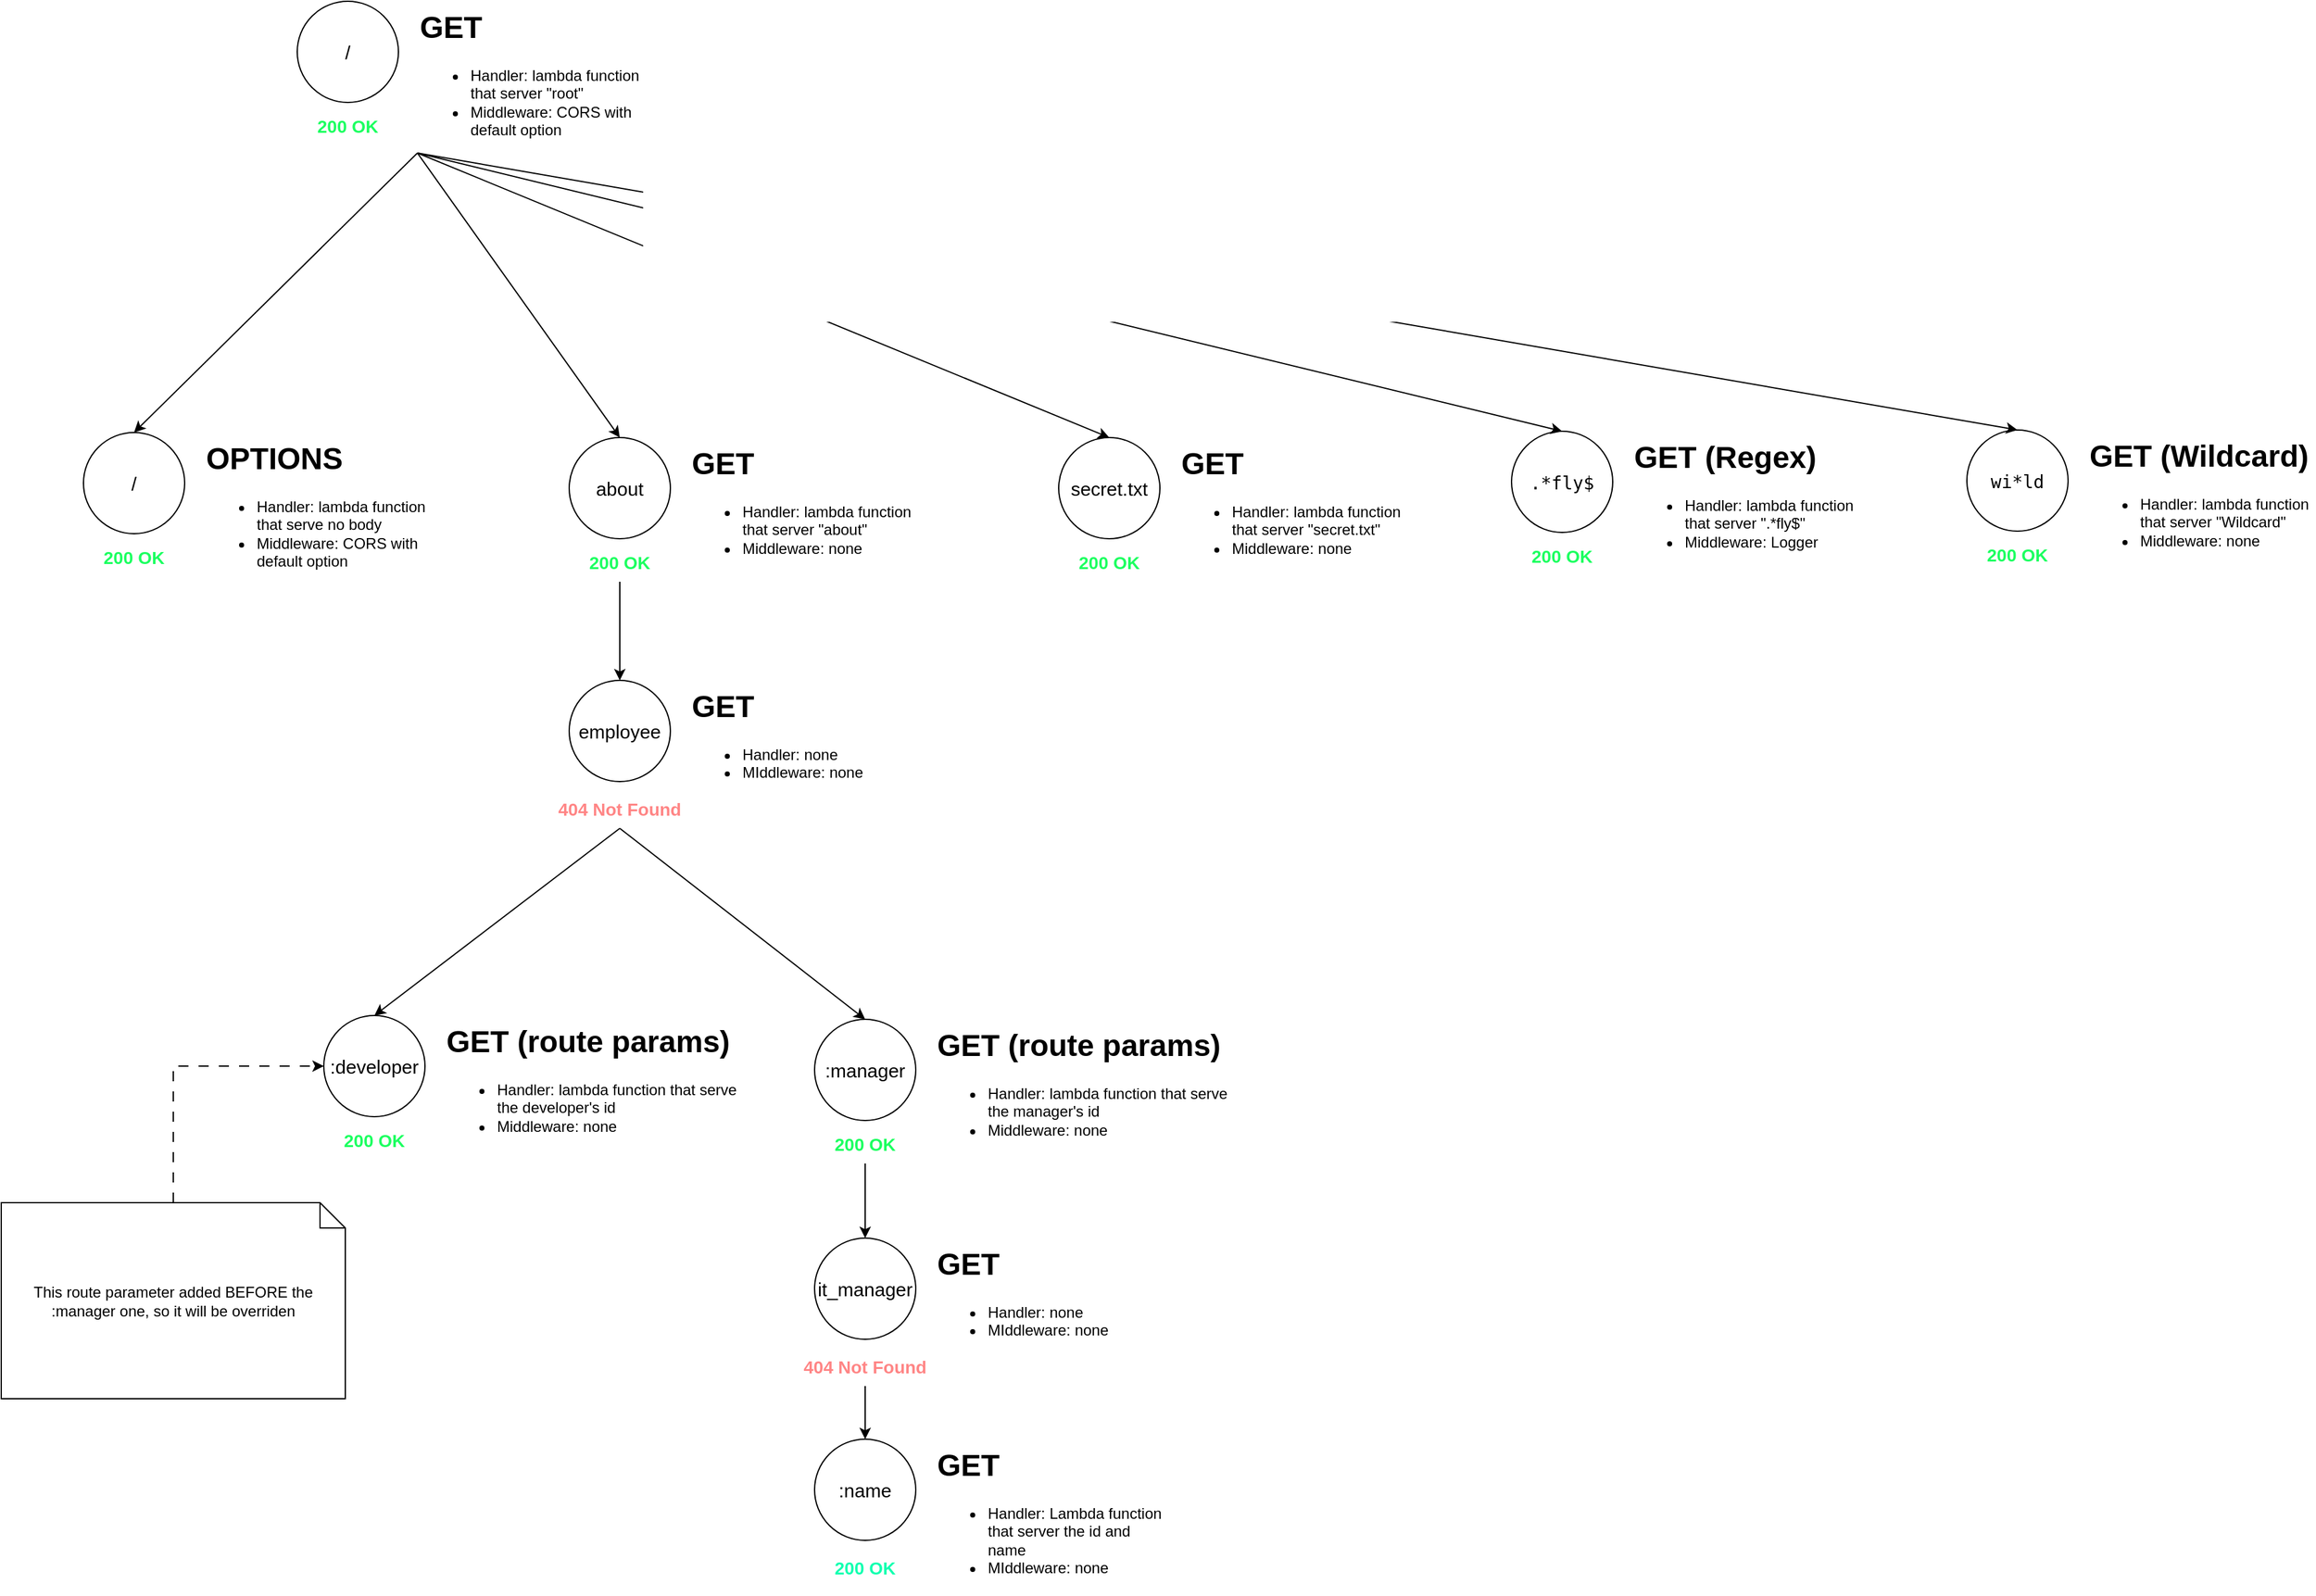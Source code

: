 <mxfile version="22.1.22" type="embed">
  <diagram name="Page-1" id="SDRb4YFNsGk45wdIbY23">
    <mxGraphModel dx="1163" dy="1086" grid="0" gridSize="10" guides="1" tooltips="1" connect="1" arrows="1" fold="1" page="0" pageScale="1" pageWidth="850" pageHeight="1100" math="0" shadow="0">
      <root>
        <mxCell id="0" />
        <mxCell id="1" parent="0" />
        <mxCell id="ccWXPORAwtu8OSCdYwlX-6" value="" style="group" parent="1" connectable="0" vertex="1">
          <mxGeometry x="388" y="230" width="275" height="120" as="geometry" />
        </mxCell>
        <mxCell id="ccWXPORAwtu8OSCdYwlX-1" value="/" style="ellipse;whiteSpace=wrap;html=1;aspect=fixed;fontSize=15;" parent="ccWXPORAwtu8OSCdYwlX-6" vertex="1">
          <mxGeometry width="80" height="80" as="geometry" />
        </mxCell>
        <mxCell id="ccWXPORAwtu8OSCdYwlX-4" value="&lt;h1 style=&quot;margin-top: 0px;&quot;&gt;GET&lt;/h1&gt;&lt;p&gt;&lt;/p&gt;&lt;ul&gt;&lt;li&gt;Handler: lambda function that server &quot;root&quot;&lt;/li&gt;&lt;li&gt;Middleware: CORS with default option&lt;/li&gt;&lt;/ul&gt;&lt;p&gt;&lt;/p&gt;" style="text;html=1;whiteSpace=wrap;overflow=hidden;rounded=0;" parent="ccWXPORAwtu8OSCdYwlX-6" vertex="1">
          <mxGeometry x="95" width="180" height="120" as="geometry" />
        </mxCell>
        <mxCell id="ccWXPORAwtu8OSCdYwlX-5" value="200 OK" style="text;html=1;align=center;verticalAlign=middle;whiteSpace=wrap;rounded=0;fontColor=#1CFF60;fontStyle=1;fontSize=14;" parent="ccWXPORAwtu8OSCdYwlX-6" vertex="1">
          <mxGeometry x="10" y="84" width="60" height="30" as="geometry" />
        </mxCell>
        <mxCell id="ccWXPORAwtu8OSCdYwlX-7" value="" style="group" parent="1" connectable="0" vertex="1">
          <mxGeometry x="219" y="571" width="275" height="120" as="geometry" />
        </mxCell>
        <mxCell id="ccWXPORAwtu8OSCdYwlX-8" value="/" style="ellipse;whiteSpace=wrap;html=1;aspect=fixed;fontSize=15;" parent="ccWXPORAwtu8OSCdYwlX-7" vertex="1">
          <mxGeometry width="80" height="80" as="geometry" />
        </mxCell>
        <mxCell id="ccWXPORAwtu8OSCdYwlX-9" value="&lt;h1 style=&quot;margin-top: 0px;&quot;&gt;OPTIONS&lt;/h1&gt;&lt;p&gt;&lt;/p&gt;&lt;ul&gt;&lt;li&gt;Handler: lambda function that serve no body&lt;/li&gt;&lt;li&gt;Middleware: CORS with default option&lt;/li&gt;&lt;/ul&gt;&lt;p&gt;&lt;/p&gt;" style="text;html=1;whiteSpace=wrap;overflow=hidden;rounded=0;" parent="ccWXPORAwtu8OSCdYwlX-7" vertex="1">
          <mxGeometry x="95" width="180" height="120" as="geometry" />
        </mxCell>
        <mxCell id="ccWXPORAwtu8OSCdYwlX-10" value="200 OK" style="text;html=1;align=center;verticalAlign=middle;whiteSpace=wrap;rounded=0;fontColor=#1CFF60;fontStyle=1;fontSize=14;" parent="ccWXPORAwtu8OSCdYwlX-7" vertex="1">
          <mxGeometry x="10" y="84" width="60" height="30" as="geometry" />
        </mxCell>
        <mxCell id="ccWXPORAwtu8OSCdYwlX-12" value="" style="endArrow=classic;html=1;rounded=0;entryX=0.5;entryY=0;entryDx=0;entryDy=0;exitX=0;exitY=1;exitDx=0;exitDy=0;" parent="1" source="ccWXPORAwtu8OSCdYwlX-4" target="ccWXPORAwtu8OSCdYwlX-8" edge="1">
          <mxGeometry width="50" height="50" relative="1" as="geometry">
            <mxPoint x="398" y="456" as="sourcePoint" />
            <mxPoint x="448" y="406" as="targetPoint" />
          </mxGeometry>
        </mxCell>
        <mxCell id="ccWXPORAwtu8OSCdYwlX-13" value="" style="group" parent="1" connectable="0" vertex="1">
          <mxGeometry x="603" y="575" width="275" height="120" as="geometry" />
        </mxCell>
        <mxCell id="ccWXPORAwtu8OSCdYwlX-14" value="about" style="ellipse;whiteSpace=wrap;html=1;aspect=fixed;fontSize=15;" parent="ccWXPORAwtu8OSCdYwlX-13" vertex="1">
          <mxGeometry width="80" height="80" as="geometry" />
        </mxCell>
        <mxCell id="ccWXPORAwtu8OSCdYwlX-15" value="&lt;h1 style=&quot;margin-top: 0px;&quot;&gt;GET&lt;/h1&gt;&lt;p&gt;&lt;/p&gt;&lt;ul&gt;&lt;li&gt;Handler: lambda function that server &quot;about&quot;&lt;/li&gt;&lt;li&gt;Middleware: none&lt;/li&gt;&lt;/ul&gt;&lt;p&gt;&lt;/p&gt;" style="text;html=1;whiteSpace=wrap;overflow=hidden;rounded=0;" parent="ccWXPORAwtu8OSCdYwlX-13" vertex="1">
          <mxGeometry x="95" width="180" height="120" as="geometry" />
        </mxCell>
        <mxCell id="ccWXPORAwtu8OSCdYwlX-16" value="200 OK" style="text;html=1;align=center;verticalAlign=middle;whiteSpace=wrap;rounded=0;fontColor=#1CFF60;fontStyle=1;fontSize=14;" parent="ccWXPORAwtu8OSCdYwlX-13" vertex="1">
          <mxGeometry x="10" y="84" width="60" height="30" as="geometry" />
        </mxCell>
        <mxCell id="ccWXPORAwtu8OSCdYwlX-17" value="" style="endArrow=classic;html=1;rounded=0;entryX=0.5;entryY=0;entryDx=0;entryDy=0;exitX=0;exitY=1;exitDx=0;exitDy=0;" parent="1" source="ccWXPORAwtu8OSCdYwlX-4" target="ccWXPORAwtu8OSCdYwlX-14" edge="1">
          <mxGeometry width="50" height="50" relative="1" as="geometry">
            <mxPoint x="493" y="360" as="sourcePoint" />
            <mxPoint x="272" y="590" as="targetPoint" />
          </mxGeometry>
        </mxCell>
        <mxCell id="ccWXPORAwtu8OSCdYwlX-18" value="" style="group" parent="1" connectable="0" vertex="1">
          <mxGeometry x="990" y="575" width="275" height="120" as="geometry" />
        </mxCell>
        <mxCell id="ccWXPORAwtu8OSCdYwlX-19" value="secret.txt" style="ellipse;whiteSpace=wrap;html=1;aspect=fixed;fontSize=15;" parent="ccWXPORAwtu8OSCdYwlX-18" vertex="1">
          <mxGeometry width="80" height="80" as="geometry" />
        </mxCell>
        <mxCell id="ccWXPORAwtu8OSCdYwlX-20" value="&lt;h1 style=&quot;margin-top: 0px;&quot;&gt;GET&lt;/h1&gt;&lt;p&gt;&lt;/p&gt;&lt;ul&gt;&lt;li&gt;Handler: lambda function that server &quot;secret.txt&quot;&lt;/li&gt;&lt;li&gt;Middleware: none&lt;/li&gt;&lt;/ul&gt;&lt;p&gt;&lt;/p&gt;" style="text;html=1;whiteSpace=wrap;overflow=hidden;rounded=0;" parent="ccWXPORAwtu8OSCdYwlX-18" vertex="1">
          <mxGeometry x="95" width="180" height="120" as="geometry" />
        </mxCell>
        <mxCell id="ccWXPORAwtu8OSCdYwlX-21" value="200 OK" style="text;html=1;align=center;verticalAlign=middle;whiteSpace=wrap;rounded=0;fontColor=#1CFF60;fontStyle=1;fontSize=14;" parent="ccWXPORAwtu8OSCdYwlX-18" vertex="1">
          <mxGeometry x="10" y="84" width="60" height="30" as="geometry" />
        </mxCell>
        <mxCell id="ccWXPORAwtu8OSCdYwlX-22" value="" style="endArrow=classic;html=1;rounded=0;entryX=0.5;entryY=0;entryDx=0;entryDy=0;exitX=0;exitY=1;exitDx=0;exitDy=0;" parent="1" source="ccWXPORAwtu8OSCdYwlX-4" target="ccWXPORAwtu8OSCdYwlX-19" edge="1">
          <mxGeometry width="50" height="50" relative="1" as="geometry">
            <mxPoint x="493" y="360" as="sourcePoint" />
            <mxPoint x="653" y="585" as="targetPoint" />
          </mxGeometry>
        </mxCell>
        <mxCell id="ccWXPORAwtu8OSCdYwlX-23" value="" style="group" parent="1" connectable="0" vertex="1">
          <mxGeometry x="409" y="1032" width="330" height="120" as="geometry" />
        </mxCell>
        <mxCell id="ccWXPORAwtu8OSCdYwlX-24" value=":developer" style="ellipse;whiteSpace=wrap;html=1;aspect=fixed;fontSize=15;" parent="ccWXPORAwtu8OSCdYwlX-23" vertex="1">
          <mxGeometry width="80" height="80" as="geometry" />
        </mxCell>
        <mxCell id="ccWXPORAwtu8OSCdYwlX-25" value="&lt;h1 style=&quot;margin-top: 0px;&quot;&gt;GET (route params)&lt;/h1&gt;&lt;p&gt;&lt;/p&gt;&lt;ul&gt;&lt;li&gt;Handler: lambda function that serve the developer&#39;s id&lt;/li&gt;&lt;li&gt;Middleware: none&lt;/li&gt;&lt;/ul&gt;&lt;p&gt;&lt;/p&gt;" style="text;html=1;whiteSpace=wrap;overflow=hidden;rounded=0;" parent="ccWXPORAwtu8OSCdYwlX-23" vertex="1">
          <mxGeometry x="95" width="235" height="120" as="geometry" />
        </mxCell>
        <mxCell id="ccWXPORAwtu8OSCdYwlX-26" value="200 OK" style="text;html=1;align=center;verticalAlign=middle;whiteSpace=wrap;rounded=0;fontColor=#1CFF60;fontStyle=1;fontSize=14;" parent="ccWXPORAwtu8OSCdYwlX-23" vertex="1">
          <mxGeometry x="10" y="84" width="60" height="30" as="geometry" />
        </mxCell>
        <mxCell id="ccWXPORAwtu8OSCdYwlX-28" value="" style="group" parent="1" connectable="0" vertex="1">
          <mxGeometry x="797" y="1035" width="330" height="120" as="geometry" />
        </mxCell>
        <mxCell id="ccWXPORAwtu8OSCdYwlX-29" value=":manager" style="ellipse;whiteSpace=wrap;html=1;aspect=fixed;fontSize=15;" parent="ccWXPORAwtu8OSCdYwlX-28" vertex="1">
          <mxGeometry width="80" height="80" as="geometry" />
        </mxCell>
        <mxCell id="ccWXPORAwtu8OSCdYwlX-30" value="&lt;h1 style=&quot;margin-top: 0px;&quot;&gt;GET (route params)&lt;/h1&gt;&lt;p&gt;&lt;/p&gt;&lt;ul&gt;&lt;li&gt;Handler: lambda function that serve the manager&#39;s id&lt;/li&gt;&lt;li&gt;Middleware: none&lt;/li&gt;&lt;/ul&gt;&lt;p&gt;&lt;/p&gt;" style="text;html=1;whiteSpace=wrap;overflow=hidden;rounded=0;" parent="ccWXPORAwtu8OSCdYwlX-28" vertex="1">
          <mxGeometry x="95" width="235" height="120" as="geometry" />
        </mxCell>
        <mxCell id="ccWXPORAwtu8OSCdYwlX-31" value="200 OK" style="text;html=1;align=center;verticalAlign=middle;whiteSpace=wrap;rounded=0;fontColor=#1CFF60;fontStyle=1;fontSize=14;" parent="ccWXPORAwtu8OSCdYwlX-28" vertex="1">
          <mxGeometry x="10" y="84" width="60" height="30" as="geometry" />
        </mxCell>
        <mxCell id="ccWXPORAwtu8OSCdYwlX-32" value="" style="group" parent="1" connectable="0" vertex="1">
          <mxGeometry x="603" y="767" width="275" height="120" as="geometry" />
        </mxCell>
        <mxCell id="ccWXPORAwtu8OSCdYwlX-33" value="employee" style="ellipse;whiteSpace=wrap;html=1;aspect=fixed;fontSize=15;" parent="ccWXPORAwtu8OSCdYwlX-32" vertex="1">
          <mxGeometry width="80" height="80" as="geometry" />
        </mxCell>
        <mxCell id="ccWXPORAwtu8OSCdYwlX-34" value="&lt;h1 style=&quot;margin-top: 0px;&quot;&gt;GET&lt;/h1&gt;&lt;p&gt;&lt;/p&gt;&lt;ul&gt;&lt;li&gt;Handler: none&lt;/li&gt;&lt;li&gt;MIddleware: none&lt;/li&gt;&lt;/ul&gt;&lt;p&gt;&lt;/p&gt;" style="text;html=1;whiteSpace=wrap;overflow=hidden;rounded=0;" parent="ccWXPORAwtu8OSCdYwlX-32" vertex="1">
          <mxGeometry x="95" width="180" height="120" as="geometry" />
        </mxCell>
        <mxCell id="ccWXPORAwtu8OSCdYwlX-35" value="404 Not Found" style="text;html=1;align=center;verticalAlign=middle;whiteSpace=wrap;rounded=0;fontColor=#FF8585;fontStyle=1;fontSize=14;" parent="ccWXPORAwtu8OSCdYwlX-32" vertex="1">
          <mxGeometry x="-13" y="87" width="106" height="30" as="geometry" />
        </mxCell>
        <mxCell id="ccWXPORAwtu8OSCdYwlX-36" style="edgeStyle=orthogonalEdgeStyle;rounded=0;orthogonalLoop=1;jettySize=auto;html=1;entryX=0.5;entryY=0;entryDx=0;entryDy=0;" parent="1" source="ccWXPORAwtu8OSCdYwlX-16" target="ccWXPORAwtu8OSCdYwlX-33" edge="1">
          <mxGeometry relative="1" as="geometry" />
        </mxCell>
        <mxCell id="ccWXPORAwtu8OSCdYwlX-40" value="" style="endArrow=classic;html=1;rounded=0;entryX=0.5;entryY=0;entryDx=0;entryDy=0;exitX=0.5;exitY=1;exitDx=0;exitDy=0;" parent="1" source="ccWXPORAwtu8OSCdYwlX-35" target="ccWXPORAwtu8OSCdYwlX-24" edge="1">
          <mxGeometry width="50" height="50" relative="1" as="geometry">
            <mxPoint x="493" y="360" as="sourcePoint" />
            <mxPoint x="653" y="585" as="targetPoint" />
          </mxGeometry>
        </mxCell>
        <mxCell id="ccWXPORAwtu8OSCdYwlX-41" value="" style="endArrow=classic;html=1;rounded=0;entryX=0.5;entryY=0;entryDx=0;entryDy=0;exitX=0.5;exitY=1;exitDx=0;exitDy=0;" parent="1" source="ccWXPORAwtu8OSCdYwlX-35" target="ccWXPORAwtu8OSCdYwlX-29" edge="1">
          <mxGeometry width="50" height="50" relative="1" as="geometry">
            <mxPoint x="643" y="889" as="sourcePoint" />
            <mxPoint x="474" y="988" as="targetPoint" />
          </mxGeometry>
        </mxCell>
        <mxCell id="ccWXPORAwtu8OSCdYwlX-43" value="" style="group" parent="1" connectable="0" vertex="1">
          <mxGeometry x="1348" y="570" width="275" height="120" as="geometry" />
        </mxCell>
        <mxCell id="ccWXPORAwtu8OSCdYwlX-44" value="&lt;span style=&quot;font-family: Consolas, Monaco, &amp;quot;andale mono&amp;quot;, monospace; word-spacing: normal; font-size: 14px; text-align: left;&quot;&gt;.*fly$&lt;/span&gt;" style="ellipse;whiteSpace=wrap;html=1;aspect=fixed;fontSize=15;" parent="ccWXPORAwtu8OSCdYwlX-43" vertex="1">
          <mxGeometry width="80" height="80" as="geometry" />
        </mxCell>
        <mxCell id="ccWXPORAwtu8OSCdYwlX-45" value="&lt;h1 style=&quot;margin-top: 0px;&quot;&gt;GET (Regex)&lt;/h1&gt;&lt;p&gt;&lt;/p&gt;&lt;ul&gt;&lt;li&gt;Handler: lambda function that server &quot;.*fly$&quot;&lt;/li&gt;&lt;li&gt;Middleware: Logger&lt;/li&gt;&lt;/ul&gt;&lt;p&gt;&lt;/p&gt;" style="text;html=1;whiteSpace=wrap;overflow=hidden;rounded=0;" parent="ccWXPORAwtu8OSCdYwlX-43" vertex="1">
          <mxGeometry x="95" width="180" height="120" as="geometry" />
        </mxCell>
        <mxCell id="ccWXPORAwtu8OSCdYwlX-46" value="200 OK" style="text;html=1;align=center;verticalAlign=middle;whiteSpace=wrap;rounded=0;fontColor=#1CFF60;fontStyle=1;fontSize=14;" parent="ccWXPORAwtu8OSCdYwlX-43" vertex="1">
          <mxGeometry x="10" y="84" width="60" height="30" as="geometry" />
        </mxCell>
        <mxCell id="ccWXPORAwtu8OSCdYwlX-47" value="" style="endArrow=classic;html=1;rounded=0;entryX=0.5;entryY=0;entryDx=0;entryDy=0;exitX=0;exitY=1;exitDx=0;exitDy=0;" parent="1" source="ccWXPORAwtu8OSCdYwlX-4" target="ccWXPORAwtu8OSCdYwlX-44" edge="1">
          <mxGeometry width="50" height="50" relative="1" as="geometry">
            <mxPoint x="493" y="360" as="sourcePoint" />
            <mxPoint x="1040" y="585" as="targetPoint" />
          </mxGeometry>
        </mxCell>
        <mxCell id="2" value="" style="group" parent="1" connectable="0" vertex="1">
          <mxGeometry x="1708" y="569" width="275" height="120" as="geometry" />
        </mxCell>
        <mxCell id="3" value="&lt;div style=&quot;text-align: left;&quot;&gt;&lt;span style=&quot;background-color: initial; font-size: 14px;&quot;&gt;&lt;font face=&quot;Consolas, Monaco, andale mono, monospace&quot;&gt;wi*ld&lt;/font&gt;&lt;/span&gt;&lt;/div&gt;" style="ellipse;whiteSpace=wrap;html=1;aspect=fixed;fontSize=15;" parent="2" vertex="1">
          <mxGeometry width="80" height="80" as="geometry" />
        </mxCell>
        <mxCell id="4" value="&lt;h1 style=&quot;margin-top: 0px;&quot;&gt;GET (Wildcard)&lt;/h1&gt;&lt;p&gt;&lt;/p&gt;&lt;ul&gt;&lt;li&gt;Handler: lambda function that server &quot;Wildcard&quot;&lt;/li&gt;&lt;li&gt;Middleware: none&lt;/li&gt;&lt;/ul&gt;&lt;p&gt;&lt;/p&gt;" style="text;html=1;whiteSpace=wrap;overflow=hidden;rounded=0;" parent="2" vertex="1">
          <mxGeometry x="95" width="180" height="120" as="geometry" />
        </mxCell>
        <mxCell id="5" value="200 OK" style="text;html=1;align=center;verticalAlign=middle;whiteSpace=wrap;rounded=0;fontColor=#1CFF60;fontStyle=1;fontSize=14;" parent="2" vertex="1">
          <mxGeometry x="10" y="84" width="60" height="30" as="geometry" />
        </mxCell>
        <mxCell id="6" value="" style="endArrow=classic;html=1;rounded=0;entryX=0.5;entryY=0;entryDx=0;entryDy=0;exitX=0;exitY=1;exitDx=0;exitDy=0;" parent="1" source="ccWXPORAwtu8OSCdYwlX-4" target="3" edge="1">
          <mxGeometry width="50" height="50" relative="1" as="geometry">
            <mxPoint x="493" y="360" as="sourcePoint" />
            <mxPoint x="1398" y="580" as="targetPoint" />
          </mxGeometry>
        </mxCell>
        <mxCell id="7" value="" style="group" parent="1" connectable="0" vertex="1">
          <mxGeometry x="797" y="1208" width="275" height="120" as="geometry" />
        </mxCell>
        <mxCell id="8" value="it_manager" style="ellipse;whiteSpace=wrap;html=1;aspect=fixed;fontSize=15;" parent="7" vertex="1">
          <mxGeometry width="80" height="80" as="geometry" />
        </mxCell>
        <mxCell id="9" value="&lt;h1 style=&quot;margin-top: 0px;&quot;&gt;GET&lt;/h1&gt;&lt;p&gt;&lt;/p&gt;&lt;ul&gt;&lt;li&gt;Handler: none&lt;/li&gt;&lt;li&gt;MIddleware: none&lt;/li&gt;&lt;/ul&gt;&lt;p&gt;&lt;/p&gt;" style="text;html=1;whiteSpace=wrap;overflow=hidden;rounded=0;" parent="7" vertex="1">
          <mxGeometry x="95" width="180" height="120" as="geometry" />
        </mxCell>
        <mxCell id="10" value="404 Not Found" style="text;html=1;align=center;verticalAlign=middle;whiteSpace=wrap;rounded=0;fontColor=#FF8585;fontStyle=1;fontSize=14;" parent="7" vertex="1">
          <mxGeometry x="-13" y="87" width="106" height="30" as="geometry" />
        </mxCell>
        <mxCell id="11" style="edgeStyle=orthogonalEdgeStyle;rounded=0;orthogonalLoop=1;jettySize=auto;html=1;entryX=0.5;entryY=0;entryDx=0;entryDy=0;" parent="1" source="ccWXPORAwtu8OSCdYwlX-31" target="8" edge="1">
          <mxGeometry relative="1" as="geometry" />
        </mxCell>
        <mxCell id="16" value="" style="group" parent="1" connectable="0" vertex="1">
          <mxGeometry x="797" y="1367" width="275" height="120" as="geometry" />
        </mxCell>
        <mxCell id="17" value=":name" style="ellipse;whiteSpace=wrap;html=1;aspect=fixed;fontSize=15;" parent="16" vertex="1">
          <mxGeometry width="80" height="80" as="geometry" />
        </mxCell>
        <mxCell id="18" value="&lt;h1 style=&quot;margin-top: 0px;&quot;&gt;GET&lt;/h1&gt;&lt;p&gt;&lt;/p&gt;&lt;ul&gt;&lt;li&gt;Handler: Lambda function that server the id and name&lt;/li&gt;&lt;li&gt;MIddleware: none&lt;/li&gt;&lt;/ul&gt;&lt;p&gt;&lt;/p&gt;" style="text;html=1;whiteSpace=wrap;overflow=hidden;rounded=0;" parent="16" vertex="1">
          <mxGeometry x="95" width="180" height="120" as="geometry" />
        </mxCell>
        <mxCell id="19" value="200 OK" style="text;html=1;align=center;verticalAlign=middle;whiteSpace=wrap;rounded=0;fontColor=#12FFB0;fontStyle=1;fontSize=14;" parent="16" vertex="1">
          <mxGeometry x="-13" y="87" width="106" height="30" as="geometry" />
        </mxCell>
        <mxCell id="20" style="edgeStyle=orthogonalEdgeStyle;rounded=0;orthogonalLoop=1;jettySize=auto;html=1;entryX=0.5;entryY=0;entryDx=0;entryDy=0;" parent="1" source="10" target="17" edge="1">
          <mxGeometry relative="1" as="geometry" />
        </mxCell>
        <mxCell id="22" style="edgeStyle=orthogonalEdgeStyle;rounded=0;orthogonalLoop=1;jettySize=auto;html=1;entryX=0;entryY=0.5;entryDx=0;entryDy=0;dashed=1;dashPattern=8 8;" edge="1" parent="1" source="21" target="ccWXPORAwtu8OSCdYwlX-24">
          <mxGeometry relative="1" as="geometry" />
        </mxCell>
        <mxCell id="21" value="This route parameter added BEFORE the :manager one, so it will be overriden" style="shape=note;size=20;whiteSpace=wrap;html=1;" vertex="1" parent="1">
          <mxGeometry x="154" y="1180" width="272" height="155" as="geometry" />
        </mxCell>
      </root>
    </mxGraphModel>
  </diagram>
</mxfile>
